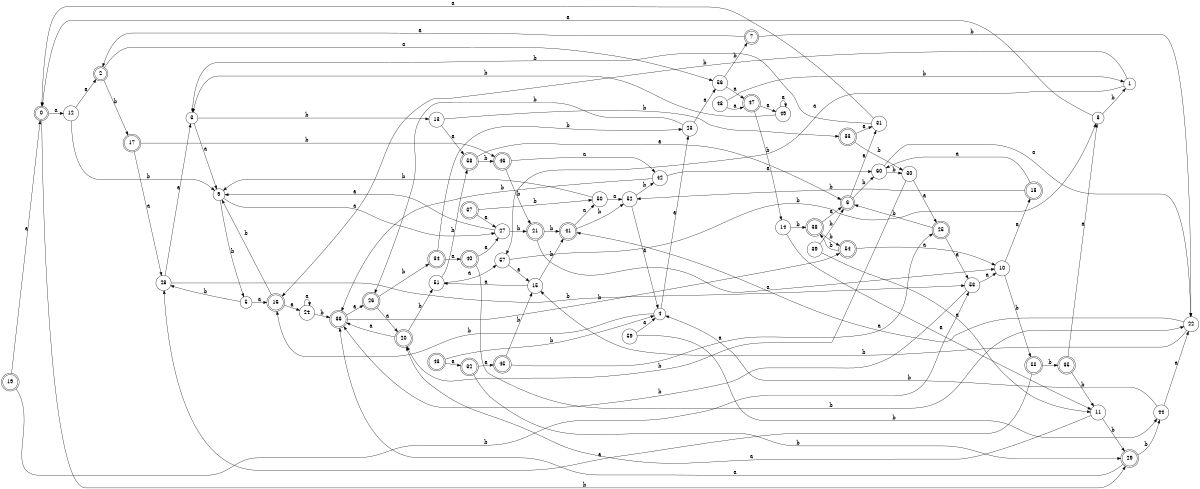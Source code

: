 digraph n49_1 {
__start0 [label="" shape="none"];

rankdir=LR;
size="8,5";

s0 [style="rounded,filled", color="black", fillcolor="white" shape="doublecircle", label="0"];
s1 [style="filled", color="black", fillcolor="white" shape="circle", label="1"];
s2 [style="rounded,filled", color="black", fillcolor="white" shape="doublecircle", label="2"];
s3 [style="filled", color="black", fillcolor="white" shape="circle", label="3"];
s4 [style="filled", color="black", fillcolor="white" shape="circle", label="4"];
s5 [style="filled", color="black", fillcolor="white" shape="circle", label="5"];
s6 [style="rounded,filled", color="black", fillcolor="white" shape="doublecircle", label="6"];
s7 [style="rounded,filled", color="black", fillcolor="white" shape="doublecircle", label="7"];
s8 [style="filled", color="black", fillcolor="white" shape="circle", label="8"];
s9 [style="filled", color="black", fillcolor="white" shape="circle", label="9"];
s10 [style="filled", color="black", fillcolor="white" shape="circle", label="10"];
s11 [style="filled", color="black", fillcolor="white" shape="circle", label="11"];
s12 [style="filled", color="black", fillcolor="white" shape="circle", label="12"];
s13 [style="filled", color="black", fillcolor="white" shape="circle", label="13"];
s14 [style="filled", color="black", fillcolor="white" shape="circle", label="14"];
s15 [style="filled", color="black", fillcolor="white" shape="circle", label="15"];
s16 [style="rounded,filled", color="black", fillcolor="white" shape="doublecircle", label="16"];
s17 [style="rounded,filled", color="black", fillcolor="white" shape="doublecircle", label="17"];
s18 [style="rounded,filled", color="black", fillcolor="white" shape="doublecircle", label="18"];
s19 [style="rounded,filled", color="black", fillcolor="white" shape="doublecircle", label="19"];
s20 [style="rounded,filled", color="black", fillcolor="white" shape="doublecircle", label="20"];
s21 [style="rounded,filled", color="black", fillcolor="white" shape="doublecircle", label="21"];
s22 [style="filled", color="black", fillcolor="white" shape="circle", label="22"];
s23 [style="filled", color="black", fillcolor="white" shape="circle", label="23"];
s24 [style="filled", color="black", fillcolor="white" shape="circle", label="24"];
s25 [style="rounded,filled", color="black", fillcolor="white" shape="doublecircle", label="25"];
s26 [style="rounded,filled", color="black", fillcolor="white" shape="doublecircle", label="26"];
s27 [style="filled", color="black", fillcolor="white" shape="circle", label="27"];
s28 [style="filled", color="black", fillcolor="white" shape="circle", label="28"];
s29 [style="rounded,filled", color="black", fillcolor="white" shape="doublecircle", label="29"];
s30 [style="filled", color="black", fillcolor="white" shape="circle", label="30"];
s31 [style="filled", color="black", fillcolor="white" shape="circle", label="31"];
s32 [style="rounded,filled", color="black", fillcolor="white" shape="doublecircle", label="32"];
s33 [style="rounded,filled", color="black", fillcolor="white" shape="doublecircle", label="33"];
s34 [style="rounded,filled", color="black", fillcolor="white" shape="doublecircle", label="34"];
s35 [style="rounded,filled", color="black", fillcolor="white" shape="doublecircle", label="35"];
s36 [style="rounded,filled", color="black", fillcolor="white" shape="doublecircle", label="36"];
s37 [style="rounded,filled", color="black", fillcolor="white" shape="doublecircle", label="37"];
s38 [style="rounded,filled", color="black", fillcolor="white" shape="doublecircle", label="38"];
s39 [style="filled", color="black", fillcolor="white" shape="circle", label="39"];
s40 [style="rounded,filled", color="black", fillcolor="white" shape="doublecircle", label="40"];
s41 [style="rounded,filled", color="black", fillcolor="white" shape="doublecircle", label="41"];
s42 [style="filled", color="black", fillcolor="white" shape="circle", label="42"];
s43 [style="rounded,filled", color="black", fillcolor="white" shape="doublecircle", label="43"];
s44 [style="filled", color="black", fillcolor="white" shape="circle", label="44"];
s45 [style="rounded,filled", color="black", fillcolor="white" shape="doublecircle", label="45"];
s46 [style="rounded,filled", color="black", fillcolor="white" shape="doublecircle", label="46"];
s47 [style="rounded,filled", color="black", fillcolor="white" shape="doublecircle", label="47"];
s48 [style="filled", color="black", fillcolor="white" shape="circle", label="48"];
s49 [style="filled", color="black", fillcolor="white" shape="circle", label="49"];
s50 [style="filled", color="black", fillcolor="white" shape="circle", label="50"];
s51 [style="filled", color="black", fillcolor="white" shape="circle", label="51"];
s52 [style="filled", color="black", fillcolor="white" shape="circle", label="52"];
s53 [style="filled", color="black", fillcolor="white" shape="circle", label="53"];
s54 [style="rounded,filled", color="black", fillcolor="white" shape="doublecircle", label="54"];
s55 [style="rounded,filled", color="black", fillcolor="white" shape="doublecircle", label="55"];
s56 [style="filled", color="black", fillcolor="white" shape="circle", label="56"];
s57 [style="filled", color="black", fillcolor="white" shape="circle", label="57"];
s58 [style="rounded,filled", color="black", fillcolor="white" shape="doublecircle", label="58"];
s59 [style="filled", color="black", fillcolor="white" shape="circle", label="59"];
s60 [style="filled", color="black", fillcolor="white" shape="circle", label="60"];
s0 -> s12 [label="a"];
s0 -> s29 [label="b"];
s1 -> s57 [label="a"];
s1 -> s16 [label="b"];
s2 -> s56 [label="a"];
s2 -> s17 [label="b"];
s3 -> s9 [label="a"];
s3 -> s13 [label="b"];
s4 -> s23 [label="a"];
s4 -> s16 [label="b"];
s5 -> s16 [label="a"];
s5 -> s28 [label="b"];
s6 -> s31 [label="a"];
s6 -> s60 [label="b"];
s7 -> s2 [label="a"];
s7 -> s22 [label="b"];
s8 -> s0 [label="a"];
s8 -> s1 [label="b"];
s9 -> s27 [label="a"];
s9 -> s5 [label="b"];
s10 -> s18 [label="a"];
s10 -> s55 [label="b"];
s11 -> s20 [label="a"];
s11 -> s29 [label="b"];
s12 -> s2 [label="a"];
s12 -> s9 [label="b"];
s13 -> s58 [label="a"];
s13 -> s33 [label="b"];
s14 -> s11 [label="a"];
s14 -> s38 [label="b"];
s15 -> s51 [label="a"];
s15 -> s41 [label="b"];
s16 -> s24 [label="a"];
s16 -> s9 [label="b"];
s17 -> s28 [label="a"];
s17 -> s46 [label="b"];
s18 -> s60 [label="a"];
s18 -> s52 [label="b"];
s19 -> s0 [label="a"];
s19 -> s53 [label="b"];
s20 -> s36 [label="a"];
s20 -> s51 [label="b"];
s21 -> s10 [label="a"];
s21 -> s41 [label="b"];
s22 -> s41 [label="a"];
s22 -> s15 [label="b"];
s23 -> s56 [label="a"];
s23 -> s26 [label="b"];
s24 -> s24 [label="a"];
s24 -> s36 [label="b"];
s25 -> s53 [label="a"];
s25 -> s6 [label="b"];
s26 -> s20 [label="a"];
s26 -> s34 [label="b"];
s27 -> s9 [label="a"];
s27 -> s21 [label="b"];
s28 -> s3 [label="a"];
s28 -> s53 [label="b"];
s29 -> s36 [label="a"];
s29 -> s44 [label="b"];
s30 -> s25 [label="a"];
s30 -> s20 [label="b"];
s31 -> s0 [label="a"];
s31 -> s3 [label="b"];
s32 -> s45 [label="a"];
s32 -> s29 [label="b"];
s33 -> s31 [label="a"];
s33 -> s30 [label="b"];
s34 -> s40 [label="a"];
s34 -> s23 [label="b"];
s35 -> s8 [label="a"];
s35 -> s11 [label="b"];
s36 -> s26 [label="a"];
s36 -> s54 [label="b"];
s37 -> s27 [label="a"];
s37 -> s50 [label="b"];
s38 -> s6 [label="a"];
s38 -> s54 [label="b"];
s39 -> s11 [label="a"];
s39 -> s6 [label="b"];
s40 -> s27 [label="a"];
s40 -> s22 [label="b"];
s41 -> s50 [label="a"];
s41 -> s52 [label="b"];
s42 -> s60 [label="a"];
s42 -> s36 [label="b"];
s43 -> s32 [label="a"];
s43 -> s4 [label="b"];
s44 -> s22 [label="a"];
s44 -> s4 [label="b"];
s45 -> s25 [label="a"];
s45 -> s15 [label="b"];
s46 -> s42 [label="a"];
s46 -> s21 [label="b"];
s47 -> s49 [label="a"];
s47 -> s14 [label="b"];
s48 -> s47 [label="a"];
s48 -> s1 [label="b"];
s49 -> s49 [label="a"];
s49 -> s3 [label="b"];
s50 -> s52 [label="a"];
s50 -> s9 [label="b"];
s51 -> s57 [label="a"];
s51 -> s58 [label="b"];
s52 -> s4 [label="a"];
s52 -> s42 [label="b"];
s53 -> s10 [label="a"];
s53 -> s36 [label="b"];
s54 -> s10 [label="a"];
s54 -> s38 [label="b"];
s55 -> s28 [label="a"];
s55 -> s35 [label="b"];
s56 -> s47 [label="a"];
s56 -> s7 [label="b"];
s57 -> s15 [label="a"];
s57 -> s8 [label="b"];
s58 -> s6 [label="a"];
s58 -> s46 [label="b"];
s59 -> s4 [label="a"];
s59 -> s44 [label="b"];
s60 -> s22 [label="a"];
s60 -> s30 [label="b"];

}